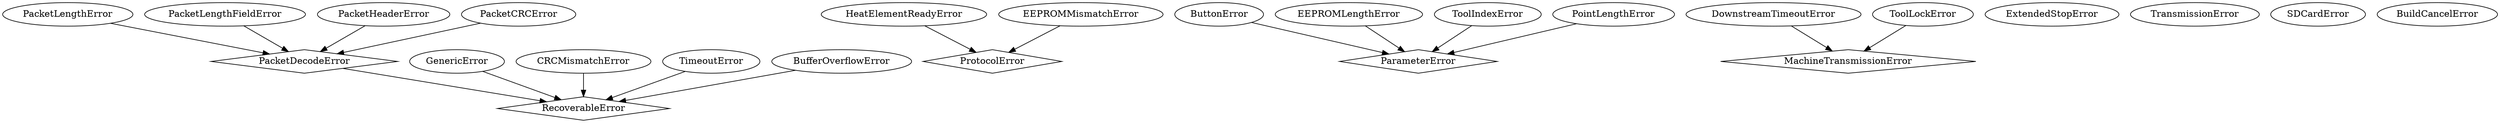 // vim:ai:et:fenc=utf-8:ff=unix:sw=4:ts=4:

digraph
{
  rankdir=TB;

  edge[
  fontsize = 16
  fontcolor = "Red"
  ]

  "RecoverableError" [shape=diamond];
  "PacketDecodeError" [shape=diamond];
  "ProtocolError" [shape=diamond]; 
  "ParameterError" [shape=diamond];
  "MachineTransmissionError" [shape=diamond];
  "ExtendedStopError";
  "TransmissionError";
  "SDCardError";
  "ExtendedStopError";
  "BuildCancelError";
  "GenericError" -> "RecoverableError";
  "CRCMismatchError" -> "RecoverableError";
  "TimeoutError" -> "RecoverableError";
  "BufferOverflowError" -> "RecoverableError";
  "DownstreamTimeoutError" -> "MachineTransmissionError";
  "ToolLockError" ->  "MachineTransmissionError";

  "PacketDecodeError" -> "RecoverableError";
  "PacketLengthError" -> "PacketDecodeError";
  "PacketLengthFieldError" -> "PacketDecodeError";
  "PacketHeaderError" -> "PacketDecodeError";
  "PacketCRCError" -> "PacketDecodeError"; 

  "HeatElementReadyError" -> "ProtocolError";
  "EEPROMMismatchError" ->  "ProtocolError";

  "ButtonError" -> "ParameterError";
  "EEPROMLengthError" -> "ParameterError";
  "ToolIndexError" -> "ParameterError";
  "PointLengthError" -> "ParameterError";
} 
